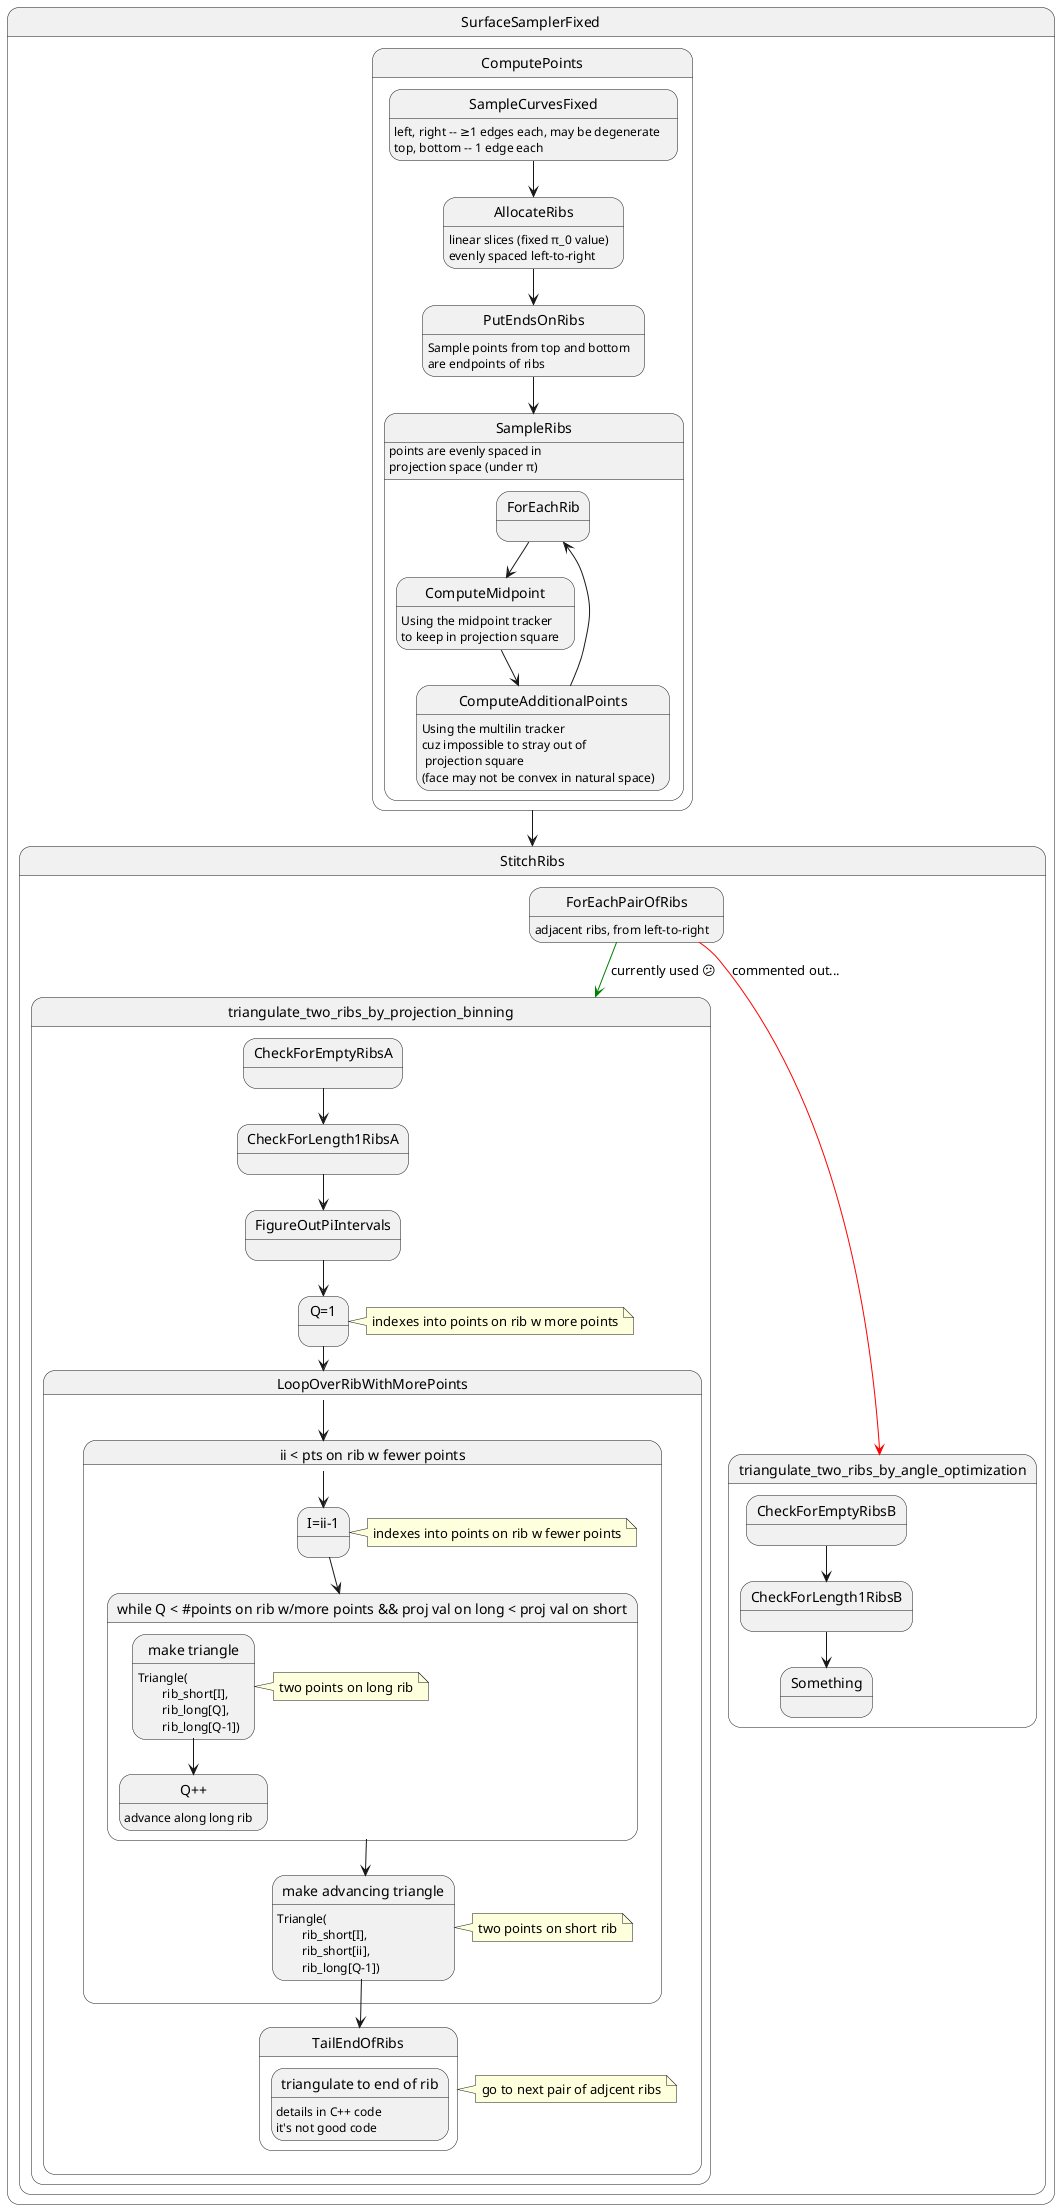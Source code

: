 @startuml


state SurfaceSamplerFixed {

state ComputePoints{


	state SampleCurvesFixed
	SampleCurvesFixed: left, right -- ≥1 edges each, may be degenerate \ntop, bottom -- 1 edge each 


	state AllocateRibs
	AllocateRibs: linear slices (fixed π_0 value)\nevenly spaced left-to-right

	state PutEndsOnRibs
	PutEndsOnRibs: Sample points from top and bottom\nare endpoints of ribs

	state SampleRibs{
		state ForEachRib

		state ComputeMidpoint
		ComputeMidpoint: Using the midpoint tracker\nto keep in projection square

		state ComputeAdditionalPoints
		ComputeAdditionalPoints: Using the multilin tracker\ncuz impossible to stray out of\n projection square\n(face may not be convex in natural space)


		ForEachRib --> ComputeMidpoint

		ComputeMidpoint --> ComputeAdditionalPoints


		ComputeAdditionalPoints --> ForEachRib


	}
	SampleRibs: points are evenly spaced in\nprojection space (under π)



	SampleCurvesFixed --> AllocateRibs


	AllocateRibs --> PutEndsOnRibs

	PutEndsOnRibs --> SampleRibs



}


state StitchRibs{
	
	state ForEachPairOfRibs
	ForEachPairOfRibs: adjacent ribs, from left-to-right

	state triangulate_two_ribs_by_projection_binning{
		state CheckForEmptyRibsA

		state CheckForLength1RibsA

		state "Q=1" as Q

		note right of Q : indexes into points on rib w more points


		state LoopOverRibWithMorePoints{

			
			state "ii < pts on rib w fewer points" as ForFewerPtsRib{

				state "I=ii-1" as I

				note right of I : indexes into points on rib w fewer points

				state "while Q < #points on rib w/more points && proj val on long < proj val on short" as W{

					state "Q++" as Qplus
					Qplus : advance along long rib

					state "make triangle" as MakeT
					MakeT: Triangle(\n\trib_short[I],\n\trib_long[Q],\n\trib_long[Q-1])

					note right of MakeT : two points on long rib

					MakeT --> Qplus



				}


				state "make advancing triangle" as MakeTAdvance
				MakeTAdvance: Triangle(\n\trib_short[I],\n\trib_short[ii],\n\trib_long[Q-1])

				note right of MakeTAdvance : two points on short rib

				LoopOverRibWithMorePoints --> ForFewerPtsRib
				ForFewerPtsRib --> I
				I --> W
				W --> MakeTAdvance
			}
			





			state TailEndOfRibs{
				state "triangulate to end of rib" as ToEnd
				ToEnd: details in C++ code\nit's not good code
			}

			note right of TailEndOfRibs : go to next pair of adjcent ribs

			MakeTAdvance --> TailEndOfRibs

		}

		CheckForEmptyRibsA --> CheckForLength1RibsA
		CheckForLength1RibsA --> FigureOutPiIntervals
		FigureOutPiIntervals --> Q
		Q --> LoopOverRibWithMorePoints

	}



	state triangulate_two_ribs_by_angle_optimization{
		state CheckForEmptyRibsB

		state CheckForLength1RibsB


		CheckForEmptyRibsB --> CheckForLength1RibsB

		CheckForLength1RibsB --> Something
	}

	ForEachPairOfRibs -[#green]-> triangulate_two_ribs_by_projection_binning : currently used 😕



	ForEachPairOfRibs -[#red]-> triangulate_two_ribs_by_angle_optimization : commented out...
}





ComputePoints --> StitchRibs




}











@enduml